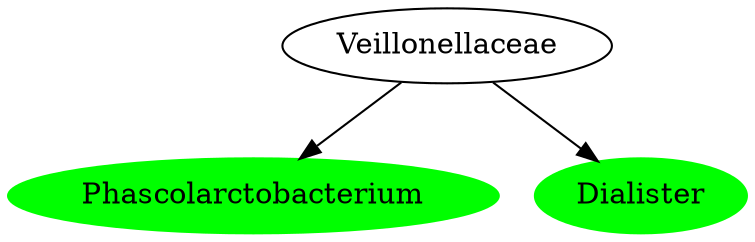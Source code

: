 digraph G { 
	VeillonellaceaePhascolarctobacterium [label="Phascolarctobacterium", color="green", style=filled];
	ClostridialesVeillonellaceae [label="Veillonellaceae"];
	VeillonellaceaePhascolarctobacterium [label="Phascolarctobacterium"];
	ClostridialesVeillonellaceae -> VeillonellaceaePhascolarctobacterium;
	VeillonellaceaeDialister [label="Dialister", color="green", style=filled];
	ClostridialesVeillonellaceae [label="Veillonellaceae"];
	VeillonellaceaeDialister [label="Dialister"];
	ClostridialesVeillonellaceae -> VeillonellaceaeDialister;

 }